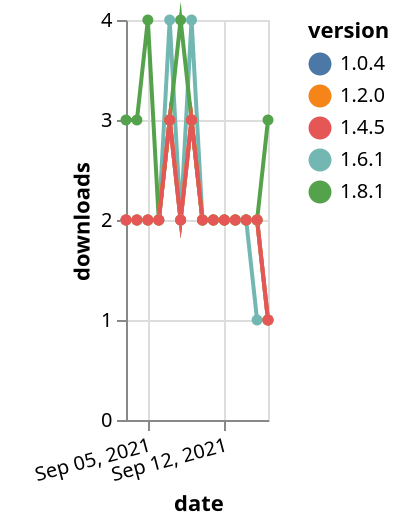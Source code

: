 {"$schema": "https://vega.github.io/schema/vega-lite/v5.json", "description": "A simple bar chart with embedded data.", "data": {"values": [{"date": "2021-09-03", "total": 1621, "delta": 2, "version": "1.0.4"}, {"date": "2021-09-04", "total": 1623, "delta": 2, "version": "1.0.4"}, {"date": "2021-09-05", "total": 1625, "delta": 2, "version": "1.0.4"}, {"date": "2021-09-06", "total": 1627, "delta": 2, "version": "1.0.4"}, {"date": "2021-09-07", "total": 1630, "delta": 3, "version": "1.0.4"}, {"date": "2021-09-08", "total": 1632, "delta": 2, "version": "1.0.4"}, {"date": "2021-09-09", "total": 1635, "delta": 3, "version": "1.0.4"}, {"date": "2021-09-10", "total": 1637, "delta": 2, "version": "1.0.4"}, {"date": "2021-09-11", "total": 1639, "delta": 2, "version": "1.0.4"}, {"date": "2021-09-12", "total": 1641, "delta": 2, "version": "1.0.4"}, {"date": "2021-09-13", "total": 1643, "delta": 2, "version": "1.0.4"}, {"date": "2021-09-14", "total": 1645, "delta": 2, "version": "1.0.4"}, {"date": "2021-09-15", "total": 1647, "delta": 2, "version": "1.0.4"}, {"date": "2021-09-16", "total": 1648, "delta": 1, "version": "1.0.4"}, {"date": "2021-09-03", "total": 793, "delta": 2, "version": "1.6.1"}, {"date": "2021-09-04", "total": 795, "delta": 2, "version": "1.6.1"}, {"date": "2021-09-05", "total": 797, "delta": 2, "version": "1.6.1"}, {"date": "2021-09-06", "total": 799, "delta": 2, "version": "1.6.1"}, {"date": "2021-09-07", "total": 803, "delta": 4, "version": "1.6.1"}, {"date": "2021-09-08", "total": 805, "delta": 2, "version": "1.6.1"}, {"date": "2021-09-09", "total": 809, "delta": 4, "version": "1.6.1"}, {"date": "2021-09-10", "total": 811, "delta": 2, "version": "1.6.1"}, {"date": "2021-09-11", "total": 813, "delta": 2, "version": "1.6.1"}, {"date": "2021-09-12", "total": 815, "delta": 2, "version": "1.6.1"}, {"date": "2021-09-13", "total": 817, "delta": 2, "version": "1.6.1"}, {"date": "2021-09-14", "total": 819, "delta": 2, "version": "1.6.1"}, {"date": "2021-09-15", "total": 820, "delta": 1, "version": "1.6.1"}, {"date": "2021-09-16", "total": 821, "delta": 1, "version": "1.6.1"}, {"date": "2021-09-03", "total": 226, "delta": 3, "version": "1.8.1"}, {"date": "2021-09-04", "total": 229, "delta": 3, "version": "1.8.1"}, {"date": "2021-09-05", "total": 233, "delta": 4, "version": "1.8.1"}, {"date": "2021-09-06", "total": 235, "delta": 2, "version": "1.8.1"}, {"date": "2021-09-07", "total": 238, "delta": 3, "version": "1.8.1"}, {"date": "2021-09-08", "total": 242, "delta": 4, "version": "1.8.1"}, {"date": "2021-09-09", "total": 245, "delta": 3, "version": "1.8.1"}, {"date": "2021-09-10", "total": 247, "delta": 2, "version": "1.8.1"}, {"date": "2021-09-11", "total": 249, "delta": 2, "version": "1.8.1"}, {"date": "2021-09-12", "total": 251, "delta": 2, "version": "1.8.1"}, {"date": "2021-09-13", "total": 253, "delta": 2, "version": "1.8.1"}, {"date": "2021-09-14", "total": 255, "delta": 2, "version": "1.8.1"}, {"date": "2021-09-15", "total": 257, "delta": 2, "version": "1.8.1"}, {"date": "2021-09-16", "total": 260, "delta": 3, "version": "1.8.1"}, {"date": "2021-09-03", "total": 1493, "delta": 2, "version": "1.2.0"}, {"date": "2021-09-04", "total": 1495, "delta": 2, "version": "1.2.0"}, {"date": "2021-09-05", "total": 1497, "delta": 2, "version": "1.2.0"}, {"date": "2021-09-06", "total": 1499, "delta": 2, "version": "1.2.0"}, {"date": "2021-09-07", "total": 1502, "delta": 3, "version": "1.2.0"}, {"date": "2021-09-08", "total": 1504, "delta": 2, "version": "1.2.0"}, {"date": "2021-09-09", "total": 1507, "delta": 3, "version": "1.2.0"}, {"date": "2021-09-10", "total": 1509, "delta": 2, "version": "1.2.0"}, {"date": "2021-09-11", "total": 1511, "delta": 2, "version": "1.2.0"}, {"date": "2021-09-12", "total": 1513, "delta": 2, "version": "1.2.0"}, {"date": "2021-09-13", "total": 1515, "delta": 2, "version": "1.2.0"}, {"date": "2021-09-14", "total": 1517, "delta": 2, "version": "1.2.0"}, {"date": "2021-09-15", "total": 1519, "delta": 2, "version": "1.2.0"}, {"date": "2021-09-16", "total": 1520, "delta": 1, "version": "1.2.0"}, {"date": "2021-09-03", "total": 1014, "delta": 2, "version": "1.4.5"}, {"date": "2021-09-04", "total": 1016, "delta": 2, "version": "1.4.5"}, {"date": "2021-09-05", "total": 1018, "delta": 2, "version": "1.4.5"}, {"date": "2021-09-06", "total": 1020, "delta": 2, "version": "1.4.5"}, {"date": "2021-09-07", "total": 1023, "delta": 3, "version": "1.4.5"}, {"date": "2021-09-08", "total": 1025, "delta": 2, "version": "1.4.5"}, {"date": "2021-09-09", "total": 1028, "delta": 3, "version": "1.4.5"}, {"date": "2021-09-10", "total": 1030, "delta": 2, "version": "1.4.5"}, {"date": "2021-09-11", "total": 1032, "delta": 2, "version": "1.4.5"}, {"date": "2021-09-12", "total": 1034, "delta": 2, "version": "1.4.5"}, {"date": "2021-09-13", "total": 1036, "delta": 2, "version": "1.4.5"}, {"date": "2021-09-14", "total": 1038, "delta": 2, "version": "1.4.5"}, {"date": "2021-09-15", "total": 1040, "delta": 2, "version": "1.4.5"}, {"date": "2021-09-16", "total": 1041, "delta": 1, "version": "1.4.5"}]}, "width": "container", "mark": {"type": "line", "point": {"filled": true}}, "encoding": {"x": {"field": "date", "type": "temporal", "timeUnit": "yearmonthdate", "title": "date", "axis": {"labelAngle": -15}}, "y": {"field": "delta", "type": "quantitative", "title": "downloads"}, "color": {"field": "version", "type": "nominal"}, "tooltip": {"field": "delta"}}}